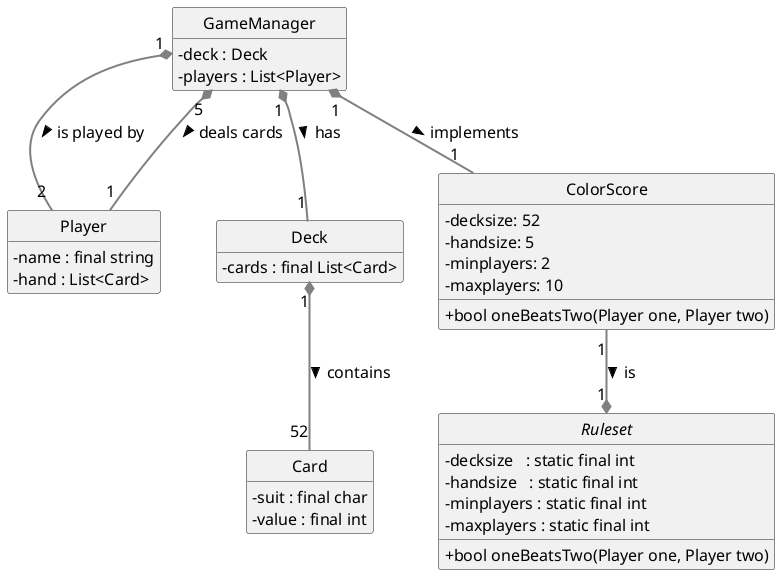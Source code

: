 '   -private  #protected  ~package    +public
'   <|-- Extension  *-- Composition o-- Aggregation

@startuml CardGame

skinparam style strictuml
skinparam ClassAttributeIconSize 0
skinparam DefaultFontName Arial
skinparam DefaultFontSize 16
skinparam DefaultFontStyle bold
skinparam ArrowThickness 2
skinparam ArrowColor #gray
hide empty members


class GameManager
{
    -deck : Deck
    -players : List<Player>
}
GameManager "1" *-- "2" Player : is played by >
GameManager "1" *-- "1" Deck : has >
GameManager "5" *-- "1" Player : deals cards >
GameManager "1" *-- "1" ColorScore : implements >


abstract class Ruleset
{
    -decksize   : static final int
    -handsize   : static final int
    -minplayers : static final int
    -maxplayers : static final int
    +bool oneBeatsTwo(Player one, Player two)
}


class ColorScore
{
    -decksize: 52
    -handsize: 5
    -minplayers: 2
    -maxplayers: 10
    +bool oneBeatsTwo(Player one, Player two)
}
ColorScore "1" --* "1" Ruleset : is >


class Deck
{
    -cards : final List<Card>
}
Deck "1" *-- "52" Card : contains >


class Card
{
    -suit : final char
    -value : final int
}


class Player
{
    -name : final string
    -hand : List<Card>
}


@enduml